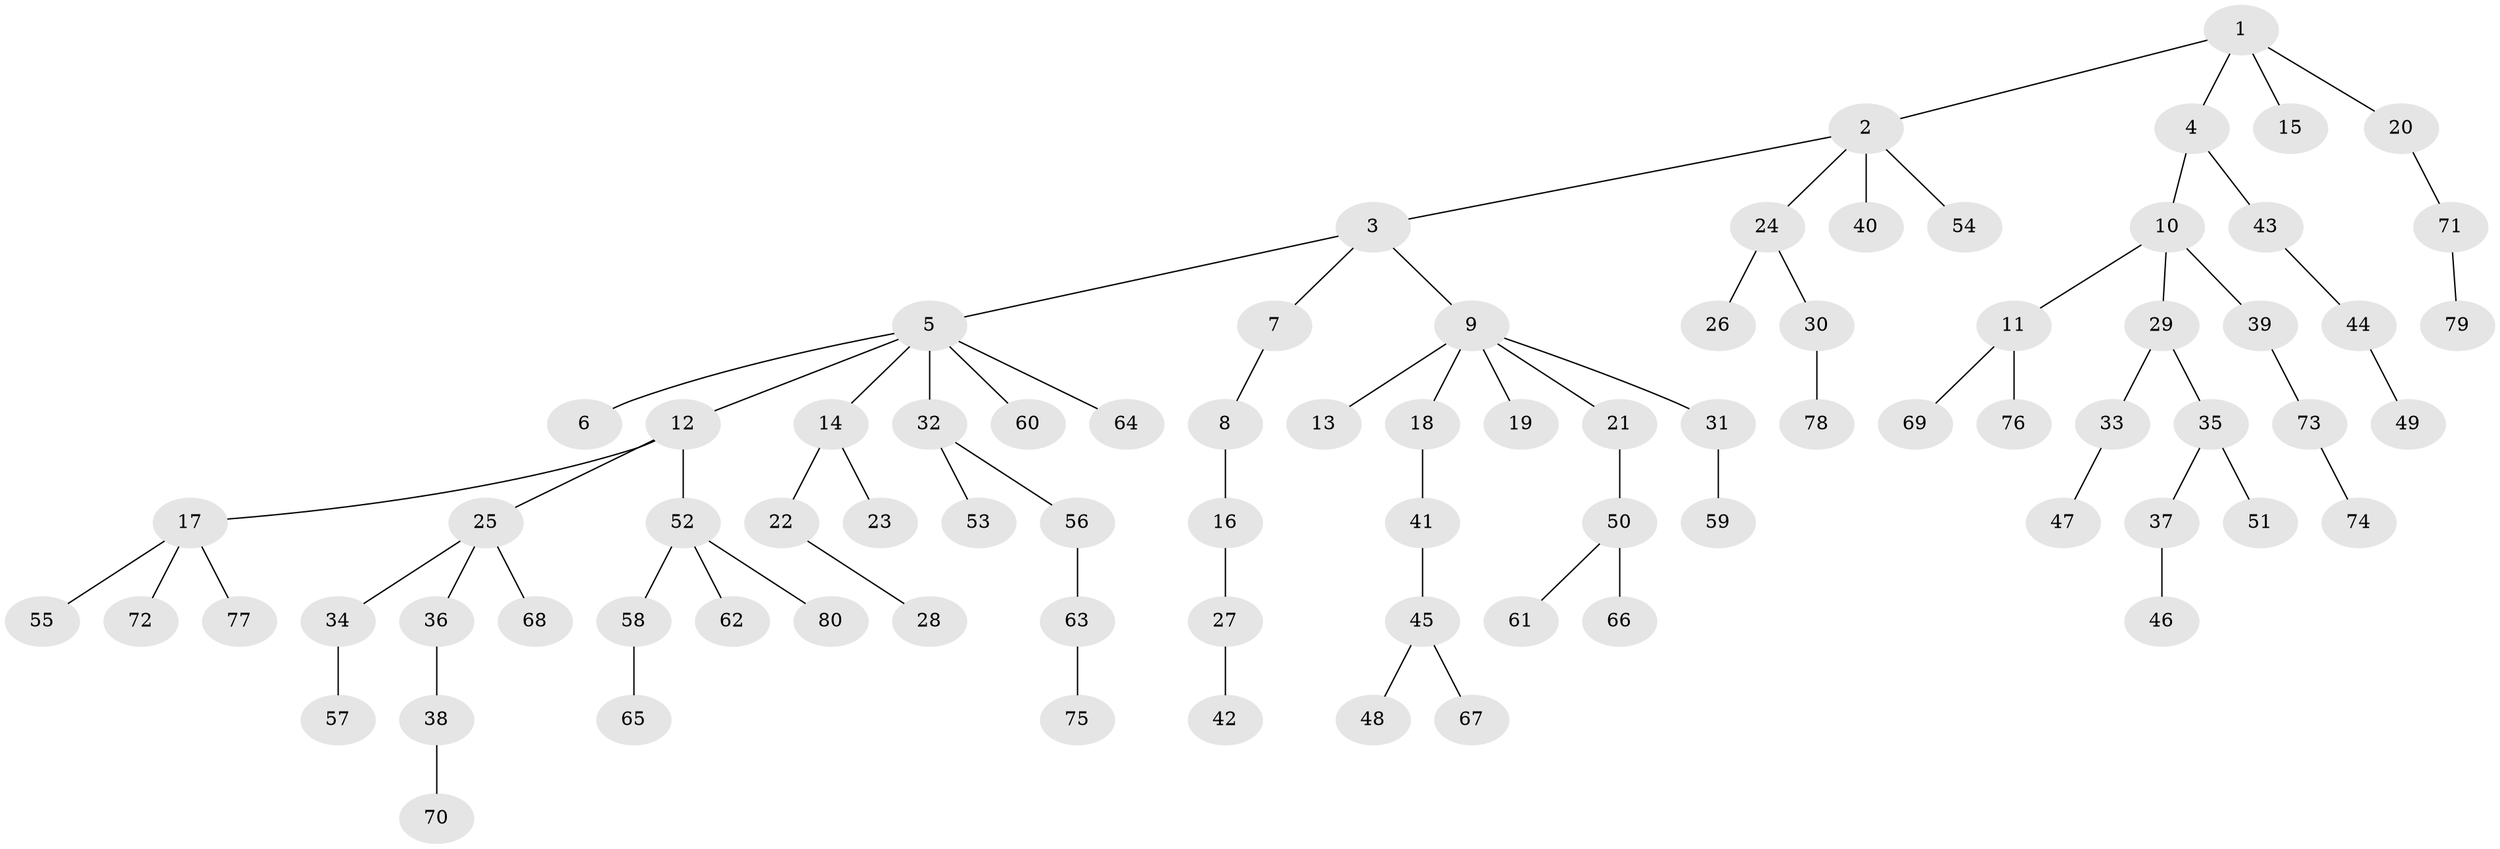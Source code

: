 // Generated by graph-tools (version 1.1) at 2025/52/03/09/25 04:52:49]
// undirected, 80 vertices, 79 edges
graph export_dot {
graph [start="1"]
  node [color=gray90,style=filled];
  1;
  2;
  3;
  4;
  5;
  6;
  7;
  8;
  9;
  10;
  11;
  12;
  13;
  14;
  15;
  16;
  17;
  18;
  19;
  20;
  21;
  22;
  23;
  24;
  25;
  26;
  27;
  28;
  29;
  30;
  31;
  32;
  33;
  34;
  35;
  36;
  37;
  38;
  39;
  40;
  41;
  42;
  43;
  44;
  45;
  46;
  47;
  48;
  49;
  50;
  51;
  52;
  53;
  54;
  55;
  56;
  57;
  58;
  59;
  60;
  61;
  62;
  63;
  64;
  65;
  66;
  67;
  68;
  69;
  70;
  71;
  72;
  73;
  74;
  75;
  76;
  77;
  78;
  79;
  80;
  1 -- 2;
  1 -- 4;
  1 -- 15;
  1 -- 20;
  2 -- 3;
  2 -- 24;
  2 -- 40;
  2 -- 54;
  3 -- 5;
  3 -- 7;
  3 -- 9;
  4 -- 10;
  4 -- 43;
  5 -- 6;
  5 -- 12;
  5 -- 14;
  5 -- 32;
  5 -- 60;
  5 -- 64;
  7 -- 8;
  8 -- 16;
  9 -- 13;
  9 -- 18;
  9 -- 19;
  9 -- 21;
  9 -- 31;
  10 -- 11;
  10 -- 29;
  10 -- 39;
  11 -- 69;
  11 -- 76;
  12 -- 17;
  12 -- 25;
  12 -- 52;
  14 -- 22;
  14 -- 23;
  16 -- 27;
  17 -- 55;
  17 -- 72;
  17 -- 77;
  18 -- 41;
  20 -- 71;
  21 -- 50;
  22 -- 28;
  24 -- 26;
  24 -- 30;
  25 -- 34;
  25 -- 36;
  25 -- 68;
  27 -- 42;
  29 -- 33;
  29 -- 35;
  30 -- 78;
  31 -- 59;
  32 -- 53;
  32 -- 56;
  33 -- 47;
  34 -- 57;
  35 -- 37;
  35 -- 51;
  36 -- 38;
  37 -- 46;
  38 -- 70;
  39 -- 73;
  41 -- 45;
  43 -- 44;
  44 -- 49;
  45 -- 48;
  45 -- 67;
  50 -- 61;
  50 -- 66;
  52 -- 58;
  52 -- 62;
  52 -- 80;
  56 -- 63;
  58 -- 65;
  63 -- 75;
  71 -- 79;
  73 -- 74;
}
